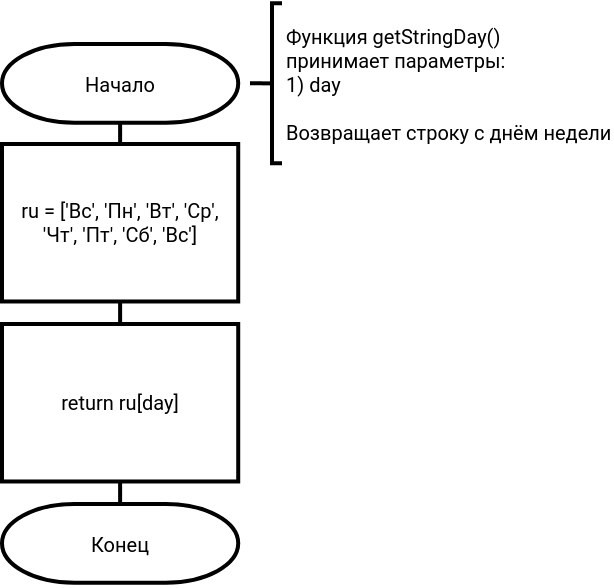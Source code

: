 <mxfile version="20.2.3" type="device"><diagram id="gPiilgtBYJCcVg_gCyax" name="Page-1"><mxGraphModel dx="1422" dy="865" grid="1" gridSize="10" guides="1" tooltips="1" connect="1" arrows="1" fold="1" page="1" pageScale="1" pageWidth="827" pageHeight="1169" math="0" shadow="0"><root><mxCell id="0"/><mxCell id="1" parent="0"/><mxCell id="bQ3cl_2V6vI0xfBrGAjW-7" style="edgeStyle=orthogonalEdgeStyle;rounded=0;orthogonalLoop=1;jettySize=auto;html=1;exitX=0.5;exitY=1;exitDx=0;exitDy=0;exitPerimeter=0;entryX=0.5;entryY=0;entryDx=0;entryDy=0;endArrow=none;endFill=0;strokeWidth=2;fontFamily=Roboto;fontSource=https%3A%2F%2Ffonts.googleapis.com%2Fcss%3Ffamily%3DRoboto;fontSize=10;" edge="1" parent="1" source="bQ3cl_2V6vI0xfBrGAjW-1" target="bQ3cl_2V6vI0xfBrGAjW-2"><mxGeometry relative="1" as="geometry"/></mxCell><mxCell id="bQ3cl_2V6vI0xfBrGAjW-1" value="Начало" style="strokeWidth=2;html=1;shape=mxgraph.flowchart.terminator;whiteSpace=wrap;fontFamily=Roboto;fontSource=https%3A%2F%2Ffonts.googleapis.com%2Fcss%3Ffamily%3DRoboto;fontSize=10;" vertex="1" parent="1"><mxGeometry x="40" y="40" width="118.11" height="39.37" as="geometry"/></mxCell><mxCell id="bQ3cl_2V6vI0xfBrGAjW-8" style="edgeStyle=orthogonalEdgeStyle;rounded=0;orthogonalLoop=1;jettySize=auto;html=1;exitX=0.5;exitY=1;exitDx=0;exitDy=0;entryX=0.5;entryY=0;entryDx=0;entryDy=0;endArrow=none;endFill=0;strokeWidth=2;fontFamily=Roboto;fontSource=https%3A%2F%2Ffonts.googleapis.com%2Fcss%3Ffamily%3DRoboto;fontSize=10;" edge="1" parent="1" source="bQ3cl_2V6vI0xfBrGAjW-2" target="bQ3cl_2V6vI0xfBrGAjW-3"><mxGeometry relative="1" as="geometry"/></mxCell><mxCell id="bQ3cl_2V6vI0xfBrGAjW-2" value="ru =&amp;nbsp;['Вс', 'Пн', 'Вт', 'Ср', 'Чт', 'Пт', 'Сб', 'Вс']" style="rounded=0;whiteSpace=wrap;html=1;absoluteArcSize=1;arcSize=14;strokeWidth=2;fontFamily=Roboto;fontSource=https%3A%2F%2Ffonts.googleapis.com%2Fcss%3Ffamily%3DRoboto;fontSize=10;" vertex="1" parent="1"><mxGeometry x="40" y="90" width="118.11" height="78.74" as="geometry"/></mxCell><mxCell id="bQ3cl_2V6vI0xfBrGAjW-9" style="edgeStyle=orthogonalEdgeStyle;rounded=0;orthogonalLoop=1;jettySize=auto;html=1;exitX=0.5;exitY=1;exitDx=0;exitDy=0;entryX=0.5;entryY=0;entryDx=0;entryDy=0;entryPerimeter=0;endArrow=none;endFill=0;strokeWidth=2;fontFamily=Roboto;fontSource=https%3A%2F%2Ffonts.googleapis.com%2Fcss%3Ffamily%3DRoboto;fontSize=10;" edge="1" parent="1" source="bQ3cl_2V6vI0xfBrGAjW-3" target="bQ3cl_2V6vI0xfBrGAjW-4"><mxGeometry relative="1" as="geometry"/></mxCell><mxCell id="bQ3cl_2V6vI0xfBrGAjW-3" value="return ru[day]" style="rounded=0;whiteSpace=wrap;html=1;absoluteArcSize=1;arcSize=14;strokeWidth=2;fontFamily=Roboto;fontSource=https%3A%2F%2Ffonts.googleapis.com%2Fcss%3Ffamily%3DRoboto;fontSize=10;" vertex="1" parent="1"><mxGeometry x="40" y="180" width="118.11" height="78.74" as="geometry"/></mxCell><mxCell id="bQ3cl_2V6vI0xfBrGAjW-4" value="Конец" style="strokeWidth=2;html=1;shape=mxgraph.flowchart.terminator;whiteSpace=wrap;fontFamily=Roboto;fontSource=https%3A%2F%2Ffonts.googleapis.com%2Fcss%3Ffamily%3DRoboto;fontSize=10;" vertex="1" parent="1"><mxGeometry x="40" y="270" width="118.11" height="39.37" as="geometry"/></mxCell><mxCell id="bQ3cl_2V6vI0xfBrGAjW-6" style="edgeStyle=orthogonalEdgeStyle;rounded=0;orthogonalLoop=1;jettySize=auto;html=1;exitX=0;exitY=0.5;exitDx=0;exitDy=0;exitPerimeter=0;entryX=1;entryY=0.5;entryDx=0;entryDy=0;entryPerimeter=0;endArrow=none;endFill=0;strokeWidth=2;dashed=1;fontFamily=Roboto;fontSource=https%3A%2F%2Ffonts.googleapis.com%2Fcss%3Ffamily%3DRoboto;fontSize=10;" edge="1" parent="1" source="bQ3cl_2V6vI0xfBrGAjW-5" target="bQ3cl_2V6vI0xfBrGAjW-1"><mxGeometry relative="1" as="geometry"/></mxCell><mxCell id="bQ3cl_2V6vI0xfBrGAjW-5" value="Функция getStringDay()&lt;br style=&quot;font-size: 10px;&quot;&gt;принимает параметры:&lt;br style=&quot;font-size: 10px;&quot;&gt;1) day&lt;br style=&quot;font-size: 10px;&quot;&gt;&lt;br style=&quot;font-size: 10px;&quot;&gt;Возвращает строку с днём недели" style="strokeWidth=2;html=1;shape=mxgraph.flowchart.annotation_2;align=left;labelPosition=right;pointerEvents=1;fontFamily=Roboto;fontSource=https%3A%2F%2Ffonts.googleapis.com%2Fcss%3Ffamily%3DRoboto;fontSize=10;" vertex="1" parent="1"><mxGeometry x="170" y="19.68" width="10" height="80" as="geometry"/></mxCell></root></mxGraphModel></diagram></mxfile>